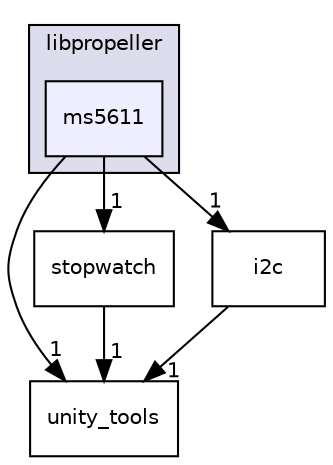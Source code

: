 digraph "ms5611" {
  compound=true
  node [ fontsize="10", fontname="Helvetica"];
  edge [ labelfontsize="10", labelfontname="Helvetica"];
  subgraph clusterdir_34d10b20358c807fff993149200b6a31 {
    graph [ bgcolor="#ddddee", pencolor="black", label="libpropeller" fontname="Helvetica", fontsize="10", URL="dir_34d10b20358c807fff993149200b6a31.html"]
  dir_804d8ab3437026e93de7e1ea756d3b8f [shape=box, label="ms5611", style="filled", fillcolor="#eeeeff", pencolor="black", URL="dir_804d8ab3437026e93de7e1ea756d3b8f.html"];
  }
  dir_a5caeb44bd6f9bde5ce74f527efd0904 [shape=box label="unity_tools" URL="dir_a5caeb44bd6f9bde5ce74f527efd0904.html"];
  dir_af3e1f68359431e77e292300d9058bef [shape=box label="stopwatch" URL="dir_af3e1f68359431e77e292300d9058bef.html"];
  dir_c3b11af479d85cbee5d8a7aef9a49808 [shape=box label="i2c" URL="dir_c3b11af479d85cbee5d8a7aef9a49808.html"];
  dir_af3e1f68359431e77e292300d9058bef->dir_a5caeb44bd6f9bde5ce74f527efd0904 [headlabel="1", labeldistance=1.5 headhref="dir_000024_000025.html"];
  dir_804d8ab3437026e93de7e1ea756d3b8f->dir_a5caeb44bd6f9bde5ce74f527efd0904 [headlabel="1", labeldistance=1.5 headhref="dir_000013_000025.html"];
  dir_804d8ab3437026e93de7e1ea756d3b8f->dir_af3e1f68359431e77e292300d9058bef [headlabel="1", labeldistance=1.5 headhref="dir_000013_000024.html"];
  dir_804d8ab3437026e93de7e1ea756d3b8f->dir_c3b11af479d85cbee5d8a7aef9a49808 [headlabel="1", labeldistance=1.5 headhref="dir_000013_000009.html"];
  dir_c3b11af479d85cbee5d8a7aef9a49808->dir_a5caeb44bd6f9bde5ce74f527efd0904 [headlabel="1", labeldistance=1.5 headhref="dir_000009_000025.html"];
}
